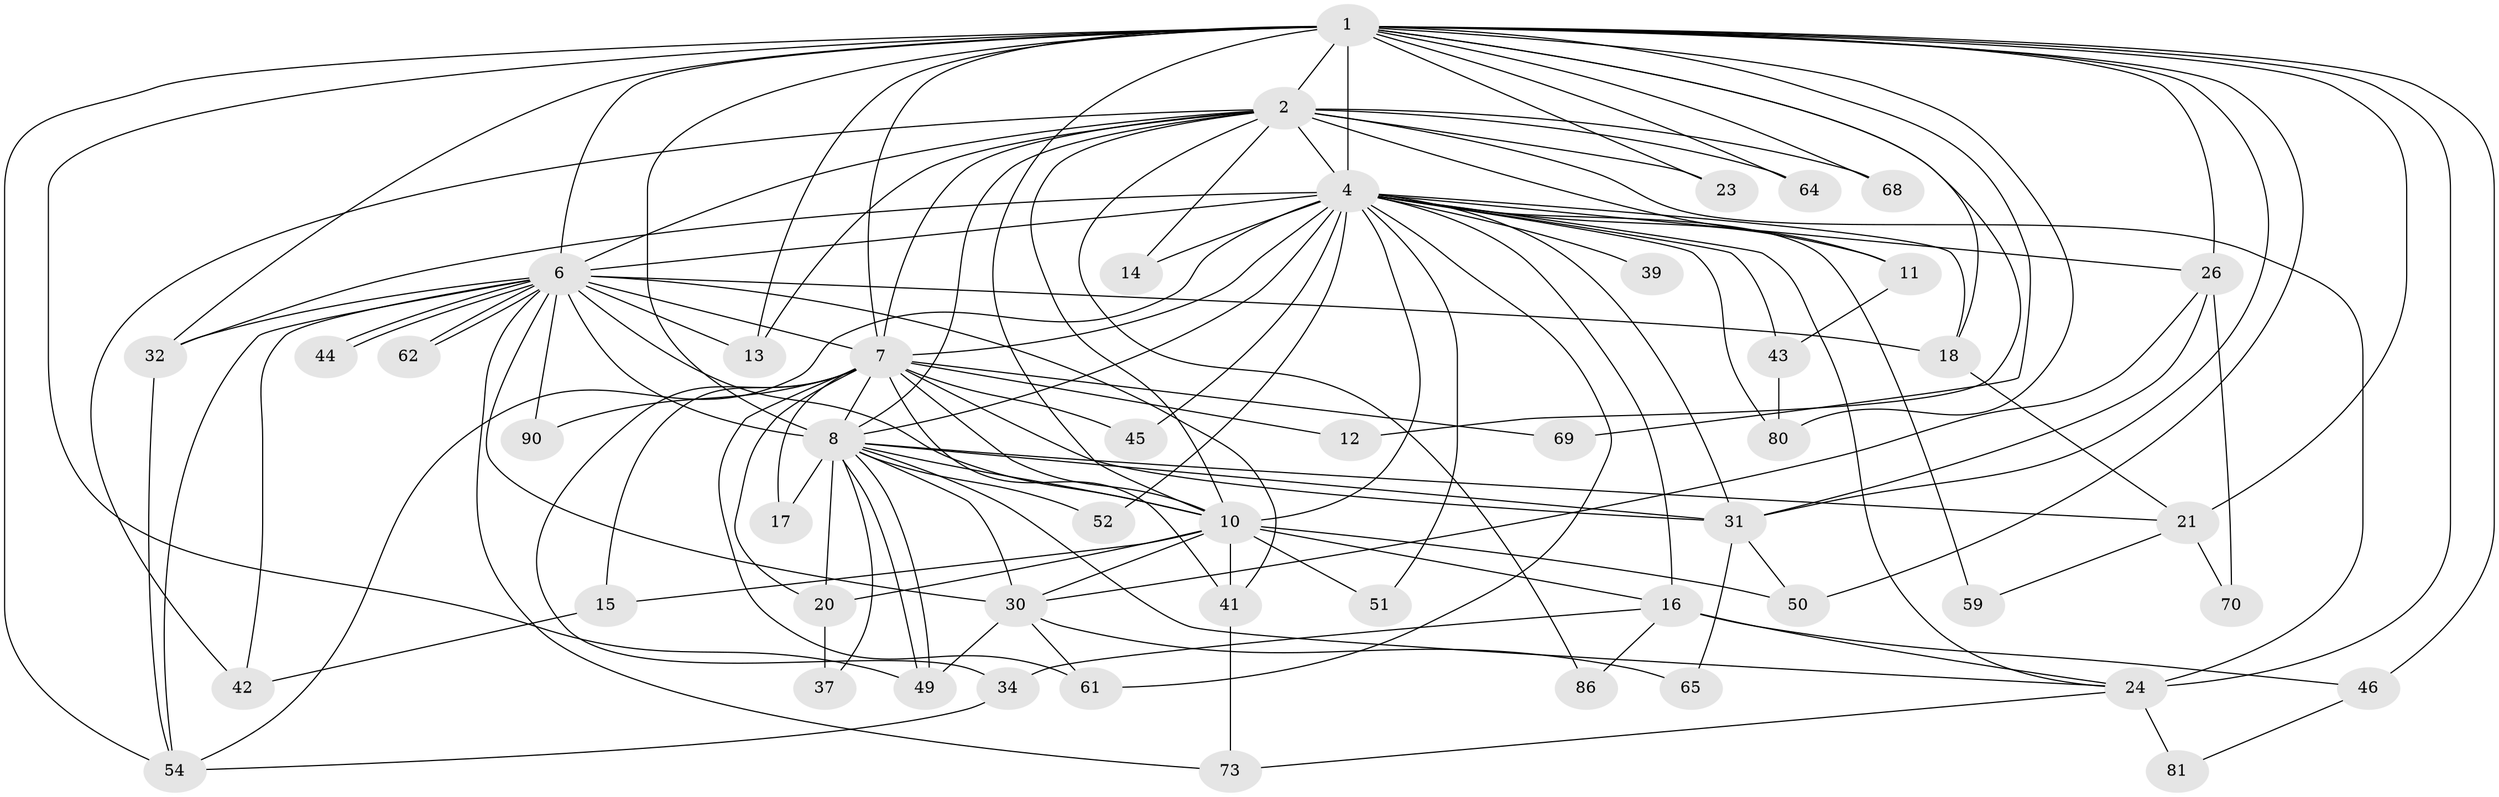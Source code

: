 // original degree distribution, {22: 0.009900990099009901, 21: 0.039603960396039604, 18: 0.019801980198019802, 24: 0.009900990099009901, 16: 0.009900990099009901, 14: 0.009900990099009901, 4: 0.06930693069306931, 2: 0.46534653465346537, 3: 0.26732673267326734, 7: 0.009900990099009901, 5: 0.0594059405940594, 6: 0.0297029702970297}
// Generated by graph-tools (version 1.1) at 2025/14/03/09/25 04:14:13]
// undirected, 50 vertices, 130 edges
graph export_dot {
graph [start="1"]
  node [color=gray90,style=filled];
  1 [super="+3+84"];
  2 [super="+28+22+101+91+58+25"];
  4 [super="+5+74"];
  6;
  7 [super="+9"];
  8 [super="+27"];
  10 [super="+47+78+36+77"];
  11;
  12;
  13 [super="+19"];
  14;
  15;
  16;
  17;
  18 [super="+29"];
  20;
  21 [super="+33"];
  23;
  24 [super="+60+87"];
  26 [super="+56"];
  30 [super="+35"];
  31 [super="+76+48"];
  32 [super="+53"];
  34;
  37 [super="+40"];
  39;
  41 [super="+97"];
  42 [super="+63"];
  43 [super="+92"];
  44;
  45;
  46 [super="+75"];
  49 [super="+55"];
  50;
  51;
  52 [super="+96"];
  54 [super="+82+66+67"];
  59 [super="+93"];
  61;
  62;
  64;
  65;
  68;
  69;
  70;
  73;
  80;
  81;
  86;
  90;
  1 -- 2 [weight=3];
  1 -- 4 [weight=4];
  1 -- 6 [weight=2];
  1 -- 7 [weight=4];
  1 -- 8 [weight=3];
  1 -- 10 [weight=2];
  1 -- 12;
  1 -- 13;
  1 -- 18 [weight=3];
  1 -- 23;
  1 -- 26;
  1 -- 32;
  1 -- 64;
  1 -- 68;
  1 -- 69;
  1 -- 24;
  1 -- 80;
  1 -- 21;
  1 -- 31;
  1 -- 46 [weight=2];
  1 -- 49;
  1 -- 50;
  1 -- 54;
  2 -- 4 [weight=5];
  2 -- 6 [weight=2];
  2 -- 7 [weight=2];
  2 -- 8 [weight=2];
  2 -- 10 [weight=2];
  2 -- 14;
  2 -- 23;
  2 -- 24 [weight=2];
  2 -- 42;
  2 -- 64;
  2 -- 68;
  2 -- 86;
  2 -- 11;
  2 -- 13;
  4 -- 6 [weight=2];
  4 -- 7 [weight=5];
  4 -- 8 [weight=2];
  4 -- 10 [weight=2];
  4 -- 14;
  4 -- 16;
  4 -- 18;
  4 -- 39 [weight=2];
  4 -- 52;
  4 -- 61;
  4 -- 80;
  4 -- 59 [weight=2];
  4 -- 11;
  4 -- 24;
  4 -- 26 [weight=2];
  4 -- 43;
  4 -- 45;
  4 -- 51;
  4 -- 54;
  4 -- 31;
  4 -- 32;
  6 -- 7 [weight=2];
  6 -- 8;
  6 -- 10;
  6 -- 13;
  6 -- 30;
  6 -- 32;
  6 -- 41;
  6 -- 42;
  6 -- 44;
  6 -- 44;
  6 -- 54 [weight=2];
  6 -- 62;
  6 -- 62;
  6 -- 73;
  6 -- 90;
  6 -- 18;
  7 -- 8 [weight=2];
  7 -- 10 [weight=2];
  7 -- 17;
  7 -- 20;
  7 -- 31;
  7 -- 41;
  7 -- 45;
  7 -- 69;
  7 -- 90;
  7 -- 34;
  7 -- 12;
  7 -- 15;
  7 -- 61;
  8 -- 10;
  8 -- 17;
  8 -- 21;
  8 -- 37;
  8 -- 49;
  8 -- 49;
  8 -- 52 [weight=2];
  8 -- 30 [weight=2];
  8 -- 31 [weight=2];
  8 -- 24;
  8 -- 20;
  10 -- 15;
  10 -- 16 [weight=2];
  10 -- 20;
  10 -- 41;
  10 -- 30;
  10 -- 51;
  10 -- 50;
  11 -- 43;
  15 -- 42;
  16 -- 34;
  16 -- 46;
  16 -- 86;
  16 -- 24;
  18 -- 21;
  20 -- 37 [weight=2];
  21 -- 59;
  21 -- 70;
  24 -- 73;
  24 -- 81;
  26 -- 70;
  26 -- 30;
  26 -- 31;
  30 -- 65;
  30 -- 61;
  30 -- 49;
  31 -- 65;
  31 -- 50;
  32 -- 54;
  34 -- 54;
  41 -- 73;
  43 -- 80;
  46 -- 81;
}
